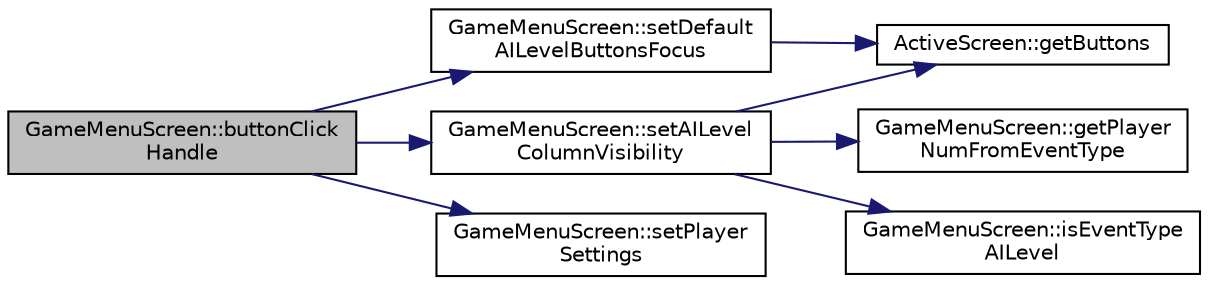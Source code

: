 digraph "GameMenuScreen::buttonClickHandle"
{
 // LATEX_PDF_SIZE
  edge [fontname="Helvetica",fontsize="10",labelfontname="Helvetica",labelfontsize="10"];
  node [fontname="Helvetica",fontsize="10",shape=record];
  rankdir="LR";
  Node1 [label="GameMenuScreen::buttonClick\lHandle",height=0.2,width=0.4,color="black", fillcolor="grey75", style="filled", fontcolor="black",tooltip=" "];
  Node1 -> Node2 [color="midnightblue",fontsize="10",style="solid",fontname="Helvetica"];
  Node2 [label="GameMenuScreen::setAILevel\lColumnVisibility",height=0.2,width=0.4,color="black", fillcolor="white", style="filled",URL="$class_game_menu_screen.html#ae427ab9331af7fb8bfa52d88a0977b3e",tooltip=" "];
  Node2 -> Node3 [color="midnightblue",fontsize="10",style="solid",fontname="Helvetica"];
  Node3 [label="ActiveScreen::getButtons",height=0.2,width=0.4,color="black", fillcolor="white", style="filled",URL="$class_active_screen.html#aefe54d9a04210b2985890f3657974484",tooltip=" "];
  Node2 -> Node4 [color="midnightblue",fontsize="10",style="solid",fontname="Helvetica"];
  Node4 [label="GameMenuScreen::getPlayer\lNumFromEventType",height=0.2,width=0.4,color="black", fillcolor="white", style="filled",URL="$class_game_menu_screen.html#a974eb5076298fbba7e4d6b577f74e888",tooltip=" "];
  Node2 -> Node5 [color="midnightblue",fontsize="10",style="solid",fontname="Helvetica"];
  Node5 [label="GameMenuScreen::isEventType\lAILevel",height=0.2,width=0.4,color="black", fillcolor="white", style="filled",URL="$class_game_menu_screen.html#a8734e38603d1886079ff185c5aa399bc",tooltip=" "];
  Node1 -> Node6 [color="midnightblue",fontsize="10",style="solid",fontname="Helvetica"];
  Node6 [label="GameMenuScreen::setDefault\lAILevelButtonsFocus",height=0.2,width=0.4,color="black", fillcolor="white", style="filled",URL="$class_game_menu_screen.html#a348efe82320f6cf37be5b873343768d1",tooltip=" "];
  Node6 -> Node3 [color="midnightblue",fontsize="10",style="solid",fontname="Helvetica"];
  Node1 -> Node7 [color="midnightblue",fontsize="10",style="solid",fontname="Helvetica"];
  Node7 [label="GameMenuScreen::setPlayer\lSettings",height=0.2,width=0.4,color="black", fillcolor="white", style="filled",URL="$class_game_menu_screen.html#ade9e4b9082cd923b43e45ea1f74ebaba",tooltip=" "];
}
